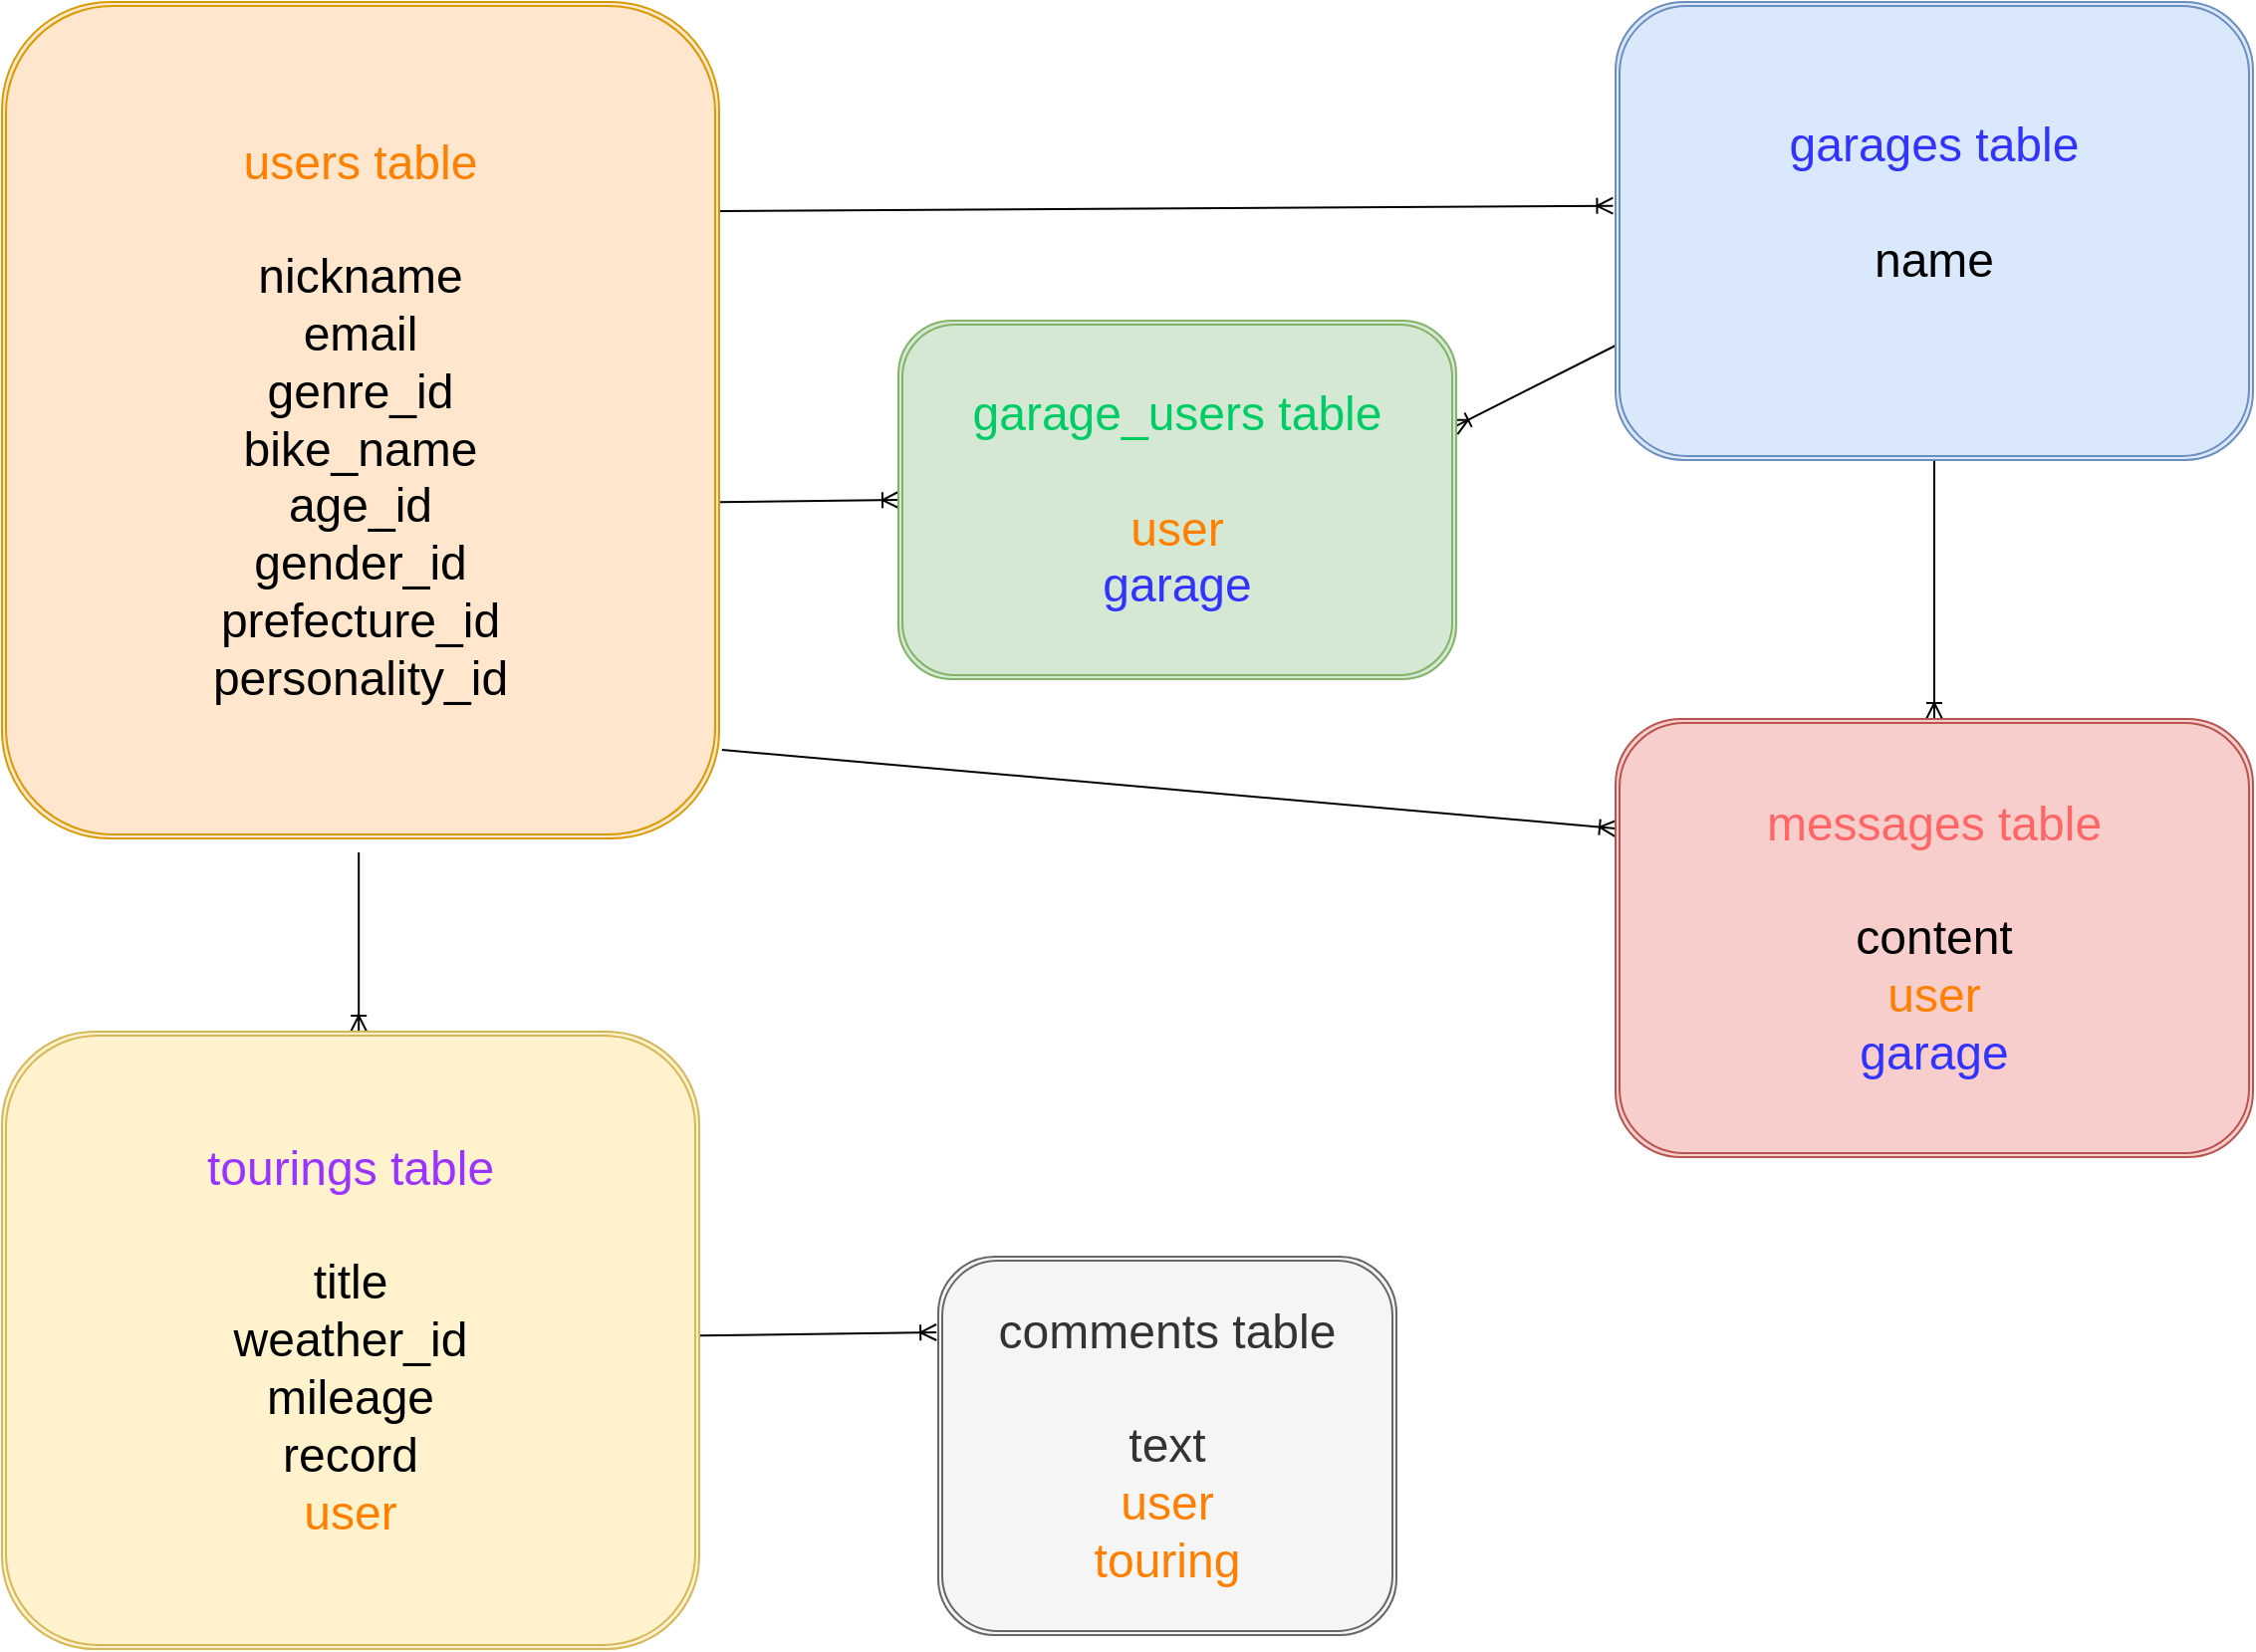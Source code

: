 <mxfile>
    <diagram id="ExUeevvABAvY94j1dYYS" name="ページ1">
        <mxGraphModel dx="950" dy="859" grid="1" gridSize="10" guides="1" tooltips="1" connect="1" arrows="1" fold="1" page="1" pageScale="1" pageWidth="1169" pageHeight="827" math="0" shadow="0">
            <root>
                <mxCell id="0"/>
                <mxCell id="1" parent="0"/>
                <mxCell id="11" style="edgeStyle=none;html=1;exitX=0.999;exitY=0.598;exitDx=0;exitDy=0;entryX=0;entryY=0.5;entryDx=0;entryDy=0;fontSize=24;endArrow=ERoneToMany;endFill=0;exitPerimeter=0;" parent="1" source="3" target="6" edge="1">
                    <mxGeometry relative="1" as="geometry"/>
                </mxCell>
                <mxCell id="20" style="edgeStyle=none;html=1;exitX=1;exitY=0.25;exitDx=0;exitDy=0;entryX=-0.004;entryY=0.445;entryDx=0;entryDy=0;entryPerimeter=0;fontSize=24;fontColor=#FF6666;endArrow=ERoneToMany;endFill=0;" parent="1" source="3" target="4" edge="1">
                    <mxGeometry relative="1" as="geometry"/>
                </mxCell>
                <mxCell id="22" style="edgeStyle=none;html=1;entryX=0;entryY=0.25;entryDx=0;entryDy=0;fontSize=24;fontColor=#FF6666;endArrow=ERoneToMany;endFill=0;exitX=1.004;exitY=0.894;exitDx=0;exitDy=0;exitPerimeter=0;" parent="1" source="3" target="8" edge="1">
                    <mxGeometry relative="1" as="geometry"/>
                </mxCell>
                <mxCell id="26" value="" style="edgeStyle=none;html=1;fontSize=24;fontColor=#FF8000;endArrow=ERoneToMany;endFill=0;" parent="1" edge="1">
                    <mxGeometry relative="1" as="geometry">
                        <mxPoint x="199.09" y="427" as="sourcePoint"/>
                        <mxPoint x="199.09" y="517" as="targetPoint"/>
                    </mxGeometry>
                </mxCell>
                <mxCell id="3" value="&lt;font color=&quot;#ff8000&quot;&gt;users table&lt;br&gt;&lt;/font&gt;&lt;br&gt;nickname&lt;br&gt;email&lt;br&gt;genre_id&lt;br&gt;bike_name&lt;br&gt;age_id&lt;br&gt;gender_id&lt;br&gt;prefecture_id&lt;br&gt;personality_id" style="shape=ext;double=1;rounded=1;whiteSpace=wrap;html=1;fontSize=24;strokeColor=#d79b00;fillColor=#ffe6cc;" parent="1" vertex="1">
                    <mxGeometry x="20" width="360" height="420" as="geometry"/>
                </mxCell>
                <mxCell id="19" style="edgeStyle=none;html=1;exitX=0;exitY=0.75;exitDx=0;exitDy=0;entryX=0.996;entryY=0.297;entryDx=0;entryDy=0;entryPerimeter=0;fontSize=24;fontColor=#FF6666;endArrow=ERoneToMany;endFill=0;" parent="1" source="4" target="6" edge="1">
                    <mxGeometry relative="1" as="geometry"/>
                </mxCell>
                <mxCell id="21" style="edgeStyle=none;html=1;fontSize=24;fontColor=#FF6666;endArrow=ERoneToMany;endFill=0;entryX=0.5;entryY=0;entryDx=0;entryDy=0;" parent="1" source="4" target="8" edge="1">
                    <mxGeometry relative="1" as="geometry">
                        <mxPoint x="1000" y="460" as="targetPoint"/>
                    </mxGeometry>
                </mxCell>
                <mxCell id="4" value="&lt;font style=&quot;font-size: 24px&quot;&gt;&lt;font color=&quot;#3333ff&quot;&gt;garages table&lt;/font&gt;&lt;br&gt;&lt;br&gt;name&lt;br&gt;&lt;br&gt;&lt;/font&gt;" style="shape=ext;double=1;rounded=1;whiteSpace=wrap;html=1;fontSize=18;fillColor=#dae8fc;strokeColor=#6c8ebf;" parent="1" vertex="1">
                    <mxGeometry x="830" width="320" height="230" as="geometry"/>
                </mxCell>
                <mxCell id="6" value="&lt;font color=&quot;#00cc66&quot;&gt;garage_users table&lt;/font&gt;&lt;br&gt;&lt;br&gt;&lt;font color=&quot;#ff8000&quot;&gt;user&lt;/font&gt;&lt;br&gt;&lt;font color=&quot;#3333ff&quot;&gt;garage&lt;/font&gt;" style="shape=ext;double=1;rounded=1;whiteSpace=wrap;html=1;fontSize=24;fillColor=#d5e8d4;strokeColor=#82b366;" parent="1" vertex="1">
                    <mxGeometry x="470" y="160" width="280" height="180" as="geometry"/>
                </mxCell>
                <mxCell id="8" value="&lt;font color=&quot;#ff6666&quot;&gt;messages table&lt;/font&gt;&lt;br&gt;&amp;nbsp;&lt;br&gt;content&lt;br&gt;&lt;font color=&quot;#ff8000&quot;&gt;user&lt;/font&gt;&lt;br&gt;&lt;font color=&quot;#3333ff&quot;&gt;garage&lt;/font&gt;" style="shape=ext;double=1;rounded=1;whiteSpace=wrap;html=1;fontSize=24;glass=0;shadow=0;fillColor=#f8cecc;strokeColor=#b85450;" parent="1" vertex="1">
                    <mxGeometry x="830" y="360" width="320" height="220" as="geometry"/>
                </mxCell>
                <mxCell id="28" style="edgeStyle=none;html=1;entryX=-0.004;entryY=0.2;entryDx=0;entryDy=0;entryPerimeter=0;fontSize=24;fontColor=#FF8000;endArrow=ERoneToMany;endFill=0;" parent="1" source="25" target="27" edge="1">
                    <mxGeometry relative="1" as="geometry"/>
                </mxCell>
                <mxCell id="25" value="&lt;font color=&quot;#9933ff&quot;&gt;tourings table&lt;br&gt;&lt;/font&gt;&lt;br&gt;title&lt;br&gt;weather_id&lt;br&gt;mileage&lt;br&gt;record&lt;br&gt;&lt;font color=&quot;#ff8000&quot;&gt;user&lt;/font&gt;" style="shape=ext;double=1;rounded=1;whiteSpace=wrap;html=1;shadow=0;glass=0;fontSize=24;strokeColor=#d6b656;fillColor=#fff2cc;" parent="1" vertex="1">
                    <mxGeometry x="20" y="517" width="350" height="310" as="geometry"/>
                </mxCell>
                <mxCell id="27" value="comments table&lt;br&gt;&lt;br&gt;text&lt;br&gt;&lt;font color=&quot;#ff8000&quot;&gt;user&lt;br&gt;touring&lt;br&gt;&lt;/font&gt;" style="shape=ext;double=1;rounded=1;whiteSpace=wrap;html=1;shadow=0;glass=0;fontSize=24;strokeColor=#666666;fillColor=#f5f5f5;fontColor=#333333;" parent="1" vertex="1">
                    <mxGeometry x="490" y="630" width="230" height="190" as="geometry"/>
                </mxCell>
            </root>
        </mxGraphModel>
    </diagram>
    <diagram id="QsSHxv25ZM96fE8dPBaE" name="ページ2">
        <mxGraphModel dx="1190" dy="859" grid="1" gridSize="10" guides="1" tooltips="1" connect="1" arrows="1" fold="1" page="1" pageScale="1" pageWidth="1169" pageHeight="827" math="0" shadow="0">
            <root>
                <mxCell id="nghH1WyYiIHBlWVFCKjT-0"/>
                <mxCell id="nghH1WyYiIHBlWVFCKjT-1" parent="nghH1WyYiIHBlWVFCKjT-0"/>
                <mxCell id="nghH1WyYiIHBlWVFCKjT-16" style="edgeStyle=none;html=1;entryX=0.5;entryY=0;entryDx=0;entryDy=0;" parent="nghH1WyYiIHBlWVFCKjT-1" source="nghH1WyYiIHBlWVFCKjT-2" target="nghH1WyYiIHBlWVFCKjT-5" edge="1">
                    <mxGeometry relative="1" as="geometry"/>
                </mxCell>
                <mxCell id="nghH1WyYiIHBlWVFCKjT-17" style="edgeStyle=none;html=1;entryX=0.75;entryY=0;entryDx=0;entryDy=0;" parent="nghH1WyYiIHBlWVFCKjT-1" source="nghH1WyYiIHBlWVFCKjT-2" target="nghH1WyYiIHBlWVFCKjT-6" edge="1">
                    <mxGeometry relative="1" as="geometry"/>
                </mxCell>
                <mxCell id="nghH1WyYiIHBlWVFCKjT-19" value="" style="edgeStyle=none;html=1;" parent="nghH1WyYiIHBlWVFCKjT-1" source="nghH1WyYiIHBlWVFCKjT-2" target="nghH1WyYiIHBlWVFCKjT-4" edge="1">
                    <mxGeometry relative="1" as="geometry"/>
                </mxCell>
                <mxCell id="nghH1WyYiIHBlWVFCKjT-20" style="edgeStyle=none;html=1;entryX=0.5;entryY=0;entryDx=0;entryDy=0;" parent="nghH1WyYiIHBlWVFCKjT-1" source="nghH1WyYiIHBlWVFCKjT-2" target="nghH1WyYiIHBlWVFCKjT-3" edge="1">
                    <mxGeometry relative="1" as="geometry"/>
                </mxCell>
                <mxCell id="nghH1WyYiIHBlWVFCKjT-2" value="topページ" style="rounded=1;whiteSpace=wrap;html=1;" parent="nghH1WyYiIHBlWVFCKjT-1" vertex="1">
                    <mxGeometry x="120" y="80" width="160" height="120" as="geometry"/>
                </mxCell>
                <mxCell id="nghH1WyYiIHBlWVFCKjT-28" style="edgeStyle=none;html=1;entryX=0;entryY=0.5;entryDx=0;entryDy=0;" parent="nghH1WyYiIHBlWVFCKjT-1" source="nghH1WyYiIHBlWVFCKjT-3" target="nghH1WyYiIHBlWVFCKjT-14" edge="1">
                    <mxGeometry relative="1" as="geometry"/>
                </mxCell>
                <mxCell id="nghH1WyYiIHBlWVFCKjT-29" style="edgeStyle=none;html=1;entryX=-0.006;entryY=0.123;entryDx=0;entryDy=0;entryPerimeter=0;" parent="nghH1WyYiIHBlWVFCKjT-1" source="nghH1WyYiIHBlWVFCKjT-3" target="nghH1WyYiIHBlWVFCKjT-13" edge="1">
                    <mxGeometry relative="1" as="geometry"/>
                </mxCell>
                <mxCell id="nghH1WyYiIHBlWVFCKjT-3" value="garage indexページ&lt;br&gt;（ログイン中メンバーとのチャットルーム一覧)" style="rounded=1;whiteSpace=wrap;html=1;" parent="nghH1WyYiIHBlWVFCKjT-1" vertex="1">
                    <mxGeometry x="320" y="400" width="210" height="60" as="geometry"/>
                </mxCell>
                <mxCell id="nghH1WyYiIHBlWVFCKjT-21" style="edgeStyle=none;html=1;entryX=0;entryY=0.75;entryDx=0;entryDy=0;" parent="nghH1WyYiIHBlWVFCKjT-1" source="nghH1WyYiIHBlWVFCKjT-4" target="nghH1WyYiIHBlWVFCKjT-8" edge="1">
                    <mxGeometry relative="1" as="geometry"/>
                </mxCell>
                <mxCell id="nghH1WyYiIHBlWVFCKjT-23" style="edgeStyle=none;html=1;entryX=0;entryY=0.5;entryDx=0;entryDy=0;" parent="nghH1WyYiIHBlWVFCKjT-1" source="nghH1WyYiIHBlWVFCKjT-4" target="nghH1WyYiIHBlWVFCKjT-7" edge="1">
                    <mxGeometry relative="1" as="geometry"/>
                </mxCell>
                <mxCell id="nghH1WyYiIHBlWVFCKjT-26" style="edgeStyle=none;html=1;entryX=0;entryY=0.5;entryDx=0;entryDy=0;" parent="nghH1WyYiIHBlWVFCKjT-1" source="nghH1WyYiIHBlWVFCKjT-4" target="nghH1WyYiIHBlWVFCKjT-11" edge="1">
                    <mxGeometry relative="1" as="geometry"/>
                </mxCell>
                <mxCell id="nghH1WyYiIHBlWVFCKjT-4" value="touring indexページ&lt;br&gt;（ツーリング記録、日記一覧)" style="rounded=1;whiteSpace=wrap;html=1;" parent="nghH1WyYiIHBlWVFCKjT-1" vertex="1">
                    <mxGeometry x="320" y="110" width="200" height="60" as="geometry"/>
                </mxCell>
                <mxCell id="nghH1WyYiIHBlWVFCKjT-5" value="userログイン" style="rounded=1;whiteSpace=wrap;html=1;" parent="nghH1WyYiIHBlWVFCKjT-1" vertex="1">
                    <mxGeometry x="200" y="250" width="90" height="60" as="geometry"/>
                </mxCell>
                <mxCell id="nghH1WyYiIHBlWVFCKjT-6" value="user新規登録" style="rounded=1;whiteSpace=wrap;html=1;" parent="nghH1WyYiIHBlWVFCKjT-1" vertex="1">
                    <mxGeometry x="80" y="250" width="90" height="60" as="geometry"/>
                </mxCell>
                <mxCell id="nghH1WyYiIHBlWVFCKjT-36" style="edgeStyle=none;html=1;" parent="nghH1WyYiIHBlWVFCKjT-1" source="nghH1WyYiIHBlWVFCKjT-7" edge="1">
                    <mxGeometry relative="1" as="geometry">
                        <mxPoint x="660" y="240" as="targetPoint"/>
                    </mxGeometry>
                </mxCell>
                <mxCell id="nghH1WyYiIHBlWVFCKjT-7" value="自身のtouring new(作成)ページ" style="rounded=1;whiteSpace=wrap;html=1;" parent="nghH1WyYiIHBlWVFCKjT-1" vertex="1">
                    <mxGeometry x="560" y="140" width="200" height="60" as="geometry"/>
                </mxCell>
                <mxCell id="nghH1WyYiIHBlWVFCKjT-25" style="edgeStyle=none;html=1;entryX=0;entryY=0.5;entryDx=0;entryDy=0;" parent="nghH1WyYiIHBlWVFCKjT-1" source="nghH1WyYiIHBlWVFCKjT-8" target="nghH1WyYiIHBlWVFCKjT-10" edge="1">
                    <mxGeometry relative="1" as="geometry"/>
                </mxCell>
                <mxCell id="nghH1WyYiIHBlWVFCKjT-8" value="他者のtouring show(詳細)ページ" style="rounded=1;whiteSpace=wrap;html=1;" parent="nghH1WyYiIHBlWVFCKjT-1" vertex="1">
                    <mxGeometry x="560" y="60" width="200" height="60" as="geometry"/>
                </mxCell>
                <mxCell id="nghH1WyYiIHBlWVFCKjT-10" value="touring comment投稿ページ" style="rounded=1;whiteSpace=wrap;html=1;" parent="nghH1WyYiIHBlWVFCKjT-1" vertex="1">
                    <mxGeometry x="800" y="60" width="200" height="60" as="geometry"/>
                </mxCell>
                <mxCell id="nghH1WyYiIHBlWVFCKjT-27" style="edgeStyle=none;html=1;entryX=0;entryY=0.5;entryDx=0;entryDy=0;" parent="nghH1WyYiIHBlWVFCKjT-1" source="nghH1WyYiIHBlWVFCKjT-11" target="nghH1WyYiIHBlWVFCKjT-12" edge="1">
                    <mxGeometry relative="1" as="geometry"/>
                </mxCell>
                <mxCell id="nghH1WyYiIHBlWVFCKjT-11" value="userマイページ" style="rounded=1;whiteSpace=wrap;html=1;" parent="nghH1WyYiIHBlWVFCKjT-1" vertex="1">
                    <mxGeometry x="560" y="240" width="120" height="60" as="geometry"/>
                </mxCell>
                <mxCell id="nghH1WyYiIHBlWVFCKjT-12" value="userマイページ編集ページ&lt;br&gt;(user新規登録画面流用)" style="rounded=1;whiteSpace=wrap;html=1;" parent="nghH1WyYiIHBlWVFCKjT-1" vertex="1">
                    <mxGeometry x="720" y="240" width="160" height="60" as="geometry"/>
                </mxCell>
                <mxCell id="nghH1WyYiIHBlWVFCKjT-30" style="edgeStyle=none;html=1;entryX=0.605;entryY=0.987;entryDx=0;entryDy=0;entryPerimeter=0;" parent="nghH1WyYiIHBlWVFCKjT-1" source="nghH1WyYiIHBlWVFCKjT-13" target="nghH1WyYiIHBlWVFCKjT-14" edge="1">
                    <mxGeometry relative="1" as="geometry">
                        <Array as="points"/>
                    </mxGeometry>
                </mxCell>
                <mxCell id="nghH1WyYiIHBlWVFCKjT-13" value="garage new(新規ルーム作成)ページ" style="rounded=1;whiteSpace=wrap;html=1;" parent="nghH1WyYiIHBlWVFCKjT-1" vertex="1">
                    <mxGeometry x="570" y="520" width="220" height="60" as="geometry"/>
                </mxCell>
                <mxCell id="nghH1WyYiIHBlWVFCKjT-14" value="garage show&lt;br&gt;（チャットを行う）" style="rounded=1;whiteSpace=wrap;html=1;" parent="nghH1WyYiIHBlWVFCKjT-1" vertex="1">
                    <mxGeometry x="560" y="400" width="200" height="60" as="geometry"/>
                </mxCell>
                <mxCell id="nghH1WyYiIHBlWVFCKjT-32" value="画面遷移図" style="rounded=0;whiteSpace=wrap;html=1;" parent="nghH1WyYiIHBlWVFCKjT-1" vertex="1">
                    <mxGeometry x="60" y="10" width="160" height="30" as="geometry"/>
                </mxCell>
            </root>
        </mxGraphModel>
    </diagram>
</mxfile>